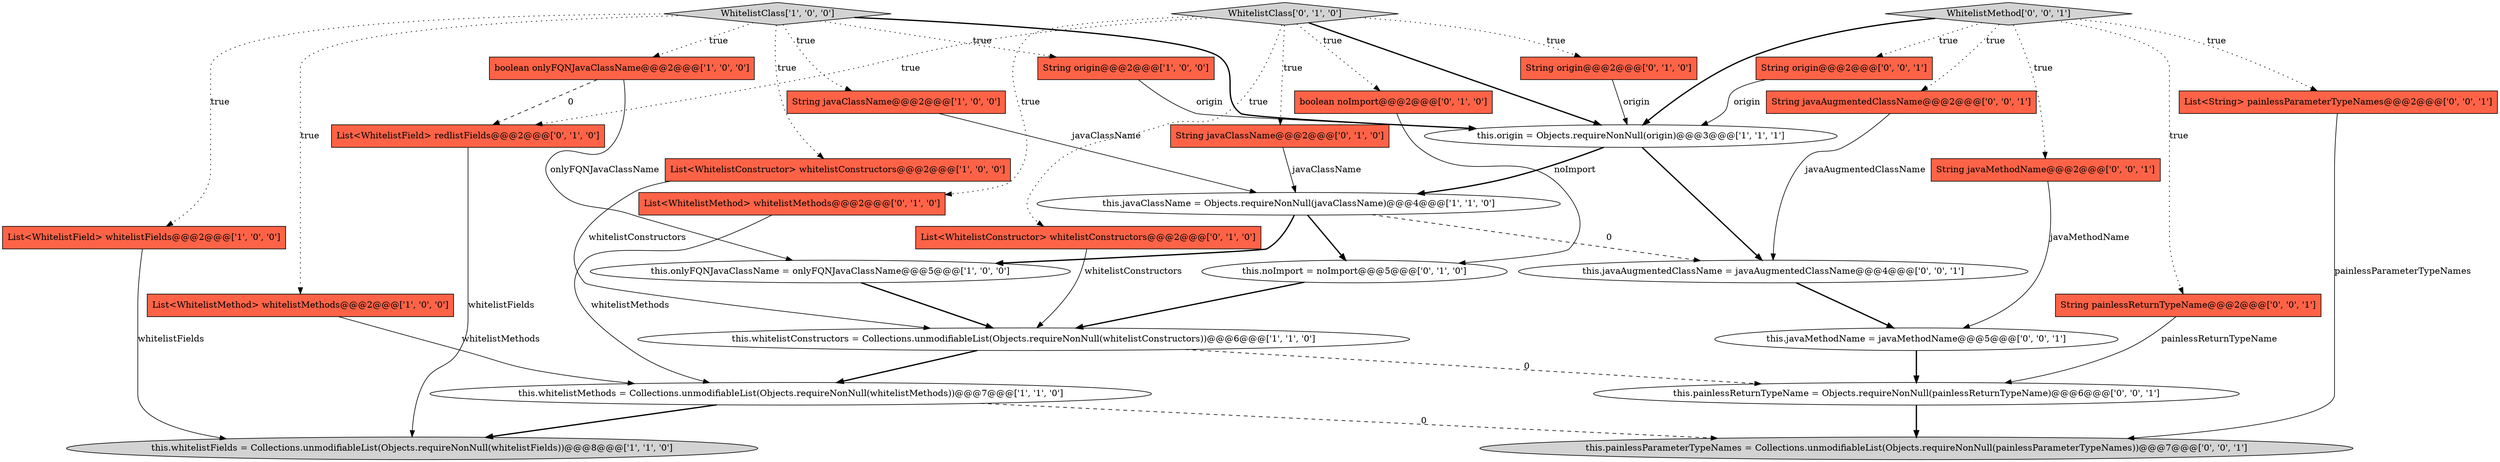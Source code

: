 digraph {
13 [style = filled, label = "this.noImport = noImport@@@5@@@['0', '1', '0']", fillcolor = white, shape = ellipse image = "AAA0AAABBB2BBB"];
26 [style = filled, label = "this.javaMethodName = javaMethodName@@@5@@@['0', '0', '1']", fillcolor = white, shape = ellipse image = "AAA0AAABBB3BBB"];
27 [style = filled, label = "String origin@@@2@@@['0', '0', '1']", fillcolor = tomato, shape = box image = "AAA0AAABBB3BBB"];
1 [style = filled, label = "String origin@@@2@@@['1', '0', '0']", fillcolor = tomato, shape = box image = "AAA0AAABBB1BBB"];
28 [style = filled, label = "String javaAugmentedClassName@@@2@@@['0', '0', '1']", fillcolor = tomato, shape = box image = "AAA0AAABBB3BBB"];
9 [style = filled, label = "this.onlyFQNJavaClassName = onlyFQNJavaClassName@@@5@@@['1', '0', '0']", fillcolor = white, shape = ellipse image = "AAA0AAABBB1BBB"];
30 [style = filled, label = "List<String> painlessParameterTypeNames@@@2@@@['0', '0', '1']", fillcolor = tomato, shape = box image = "AAA0AAABBB3BBB"];
11 [style = filled, label = "this.origin = Objects.requireNonNull(origin)@@@3@@@['1', '1', '1']", fillcolor = white, shape = ellipse image = "AAA0AAABBB1BBB"];
2 [style = filled, label = "List<WhitelistConstructor> whitelistConstructors@@@2@@@['1', '0', '0']", fillcolor = tomato, shape = box image = "AAA0AAABBB1BBB"];
17 [style = filled, label = "List<WhitelistMethod> whitelistMethods@@@2@@@['0', '1', '0']", fillcolor = tomato, shape = box image = "AAA0AAABBB2BBB"];
8 [style = filled, label = "boolean onlyFQNJavaClassName@@@2@@@['1', '0', '0']", fillcolor = tomato, shape = box image = "AAA1AAABBB1BBB"];
18 [style = filled, label = "boolean noImport@@@2@@@['0', '1', '0']", fillcolor = tomato, shape = box image = "AAA0AAABBB2BBB"];
29 [style = filled, label = "String javaMethodName@@@2@@@['0', '0', '1']", fillcolor = tomato, shape = box image = "AAA0AAABBB3BBB"];
22 [style = filled, label = "this.painlessReturnTypeName = Objects.requireNonNull(painlessReturnTypeName)@@@6@@@['0', '0', '1']", fillcolor = white, shape = ellipse image = "AAA0AAABBB3BBB"];
3 [style = filled, label = "List<WhitelistMethod> whitelistMethods@@@2@@@['1', '0', '0']", fillcolor = tomato, shape = box image = "AAA0AAABBB1BBB"];
23 [style = filled, label = "WhitelistMethod['0', '0', '1']", fillcolor = lightgray, shape = diamond image = "AAA0AAABBB3BBB"];
4 [style = filled, label = "List<WhitelistField> whitelistFields@@@2@@@['1', '0', '0']", fillcolor = tomato, shape = box image = "AAA0AAABBB1BBB"];
10 [style = filled, label = "this.whitelistMethods = Collections.unmodifiableList(Objects.requireNonNull(whitelistMethods))@@@7@@@['1', '1', '0']", fillcolor = white, shape = ellipse image = "AAA0AAABBB1BBB"];
5 [style = filled, label = "String javaClassName@@@2@@@['1', '0', '0']", fillcolor = tomato, shape = box image = "AAA0AAABBB1BBB"];
14 [style = filled, label = "String javaClassName@@@2@@@['0', '1', '0']", fillcolor = tomato, shape = box image = "AAA0AAABBB2BBB"];
20 [style = filled, label = "List<WhitelistField> redlistFields@@@2@@@['0', '1', '0']", fillcolor = tomato, shape = box image = "AAA1AAABBB2BBB"];
21 [style = filled, label = "this.javaAugmentedClassName = javaAugmentedClassName@@@4@@@['0', '0', '1']", fillcolor = white, shape = ellipse image = "AAA0AAABBB3BBB"];
24 [style = filled, label = "String painlessReturnTypeName@@@2@@@['0', '0', '1']", fillcolor = tomato, shape = box image = "AAA0AAABBB3BBB"];
25 [style = filled, label = "this.painlessParameterTypeNames = Collections.unmodifiableList(Objects.requireNonNull(painlessParameterTypeNames))@@@7@@@['0', '0', '1']", fillcolor = lightgray, shape = ellipse image = "AAA0AAABBB3BBB"];
12 [style = filled, label = "WhitelistClass['1', '0', '0']", fillcolor = lightgray, shape = diamond image = "AAA0AAABBB1BBB"];
19 [style = filled, label = "String origin@@@2@@@['0', '1', '0']", fillcolor = tomato, shape = box image = "AAA0AAABBB2BBB"];
15 [style = filled, label = "List<WhitelistConstructor> whitelistConstructors@@@2@@@['0', '1', '0']", fillcolor = tomato, shape = box image = "AAA0AAABBB2BBB"];
6 [style = filled, label = "this.javaClassName = Objects.requireNonNull(javaClassName)@@@4@@@['1', '1', '0']", fillcolor = white, shape = ellipse image = "AAA0AAABBB1BBB"];
0 [style = filled, label = "this.whitelistConstructors = Collections.unmodifiableList(Objects.requireNonNull(whitelistConstructors))@@@6@@@['1', '1', '0']", fillcolor = white, shape = ellipse image = "AAA0AAABBB1BBB"];
7 [style = filled, label = "this.whitelistFields = Collections.unmodifiableList(Objects.requireNonNull(whitelistFields))@@@8@@@['1', '1', '0']", fillcolor = lightgray, shape = ellipse image = "AAA0AAABBB1BBB"];
16 [style = filled, label = "WhitelistClass['0', '1', '0']", fillcolor = lightgray, shape = diamond image = "AAA0AAABBB2BBB"];
16->19 [style = dotted, label="true"];
24->22 [style = solid, label="painlessReturnTypeName"];
22->25 [style = bold, label=""];
28->21 [style = solid, label="javaAugmentedClassName"];
12->3 [style = dotted, label="true"];
6->21 [style = dashed, label="0"];
4->7 [style = solid, label="whitelistFields"];
16->11 [style = bold, label=""];
9->0 [style = bold, label=""];
12->8 [style = dotted, label="true"];
23->28 [style = dotted, label="true"];
11->6 [style = bold, label=""];
11->21 [style = bold, label=""];
16->15 [style = dotted, label="true"];
12->11 [style = bold, label=""];
12->2 [style = dotted, label="true"];
16->17 [style = dotted, label="true"];
8->20 [style = dashed, label="0"];
12->1 [style = dotted, label="true"];
23->30 [style = dotted, label="true"];
16->20 [style = dotted, label="true"];
14->6 [style = solid, label="javaClassName"];
17->10 [style = solid, label="whitelistMethods"];
10->7 [style = bold, label=""];
0->22 [style = dashed, label="0"];
1->11 [style = solid, label="origin"];
26->22 [style = bold, label=""];
2->0 [style = solid, label="whitelistConstructors"];
27->11 [style = solid, label="origin"];
15->0 [style = solid, label="whitelistConstructors"];
19->11 [style = solid, label="origin"];
21->26 [style = bold, label=""];
0->10 [style = bold, label=""];
5->6 [style = solid, label="javaClassName"];
29->26 [style = solid, label="javaMethodName"];
12->5 [style = dotted, label="true"];
3->10 [style = solid, label="whitelistMethods"];
6->13 [style = bold, label=""];
18->13 [style = solid, label="noImport"];
16->14 [style = dotted, label="true"];
23->27 [style = dotted, label="true"];
12->4 [style = dotted, label="true"];
30->25 [style = solid, label="painlessParameterTypeNames"];
20->7 [style = solid, label="whitelistFields"];
6->9 [style = bold, label=""];
23->11 [style = bold, label=""];
23->29 [style = dotted, label="true"];
23->24 [style = dotted, label="true"];
10->25 [style = dashed, label="0"];
13->0 [style = bold, label=""];
8->9 [style = solid, label="onlyFQNJavaClassName"];
16->18 [style = dotted, label="true"];
}
